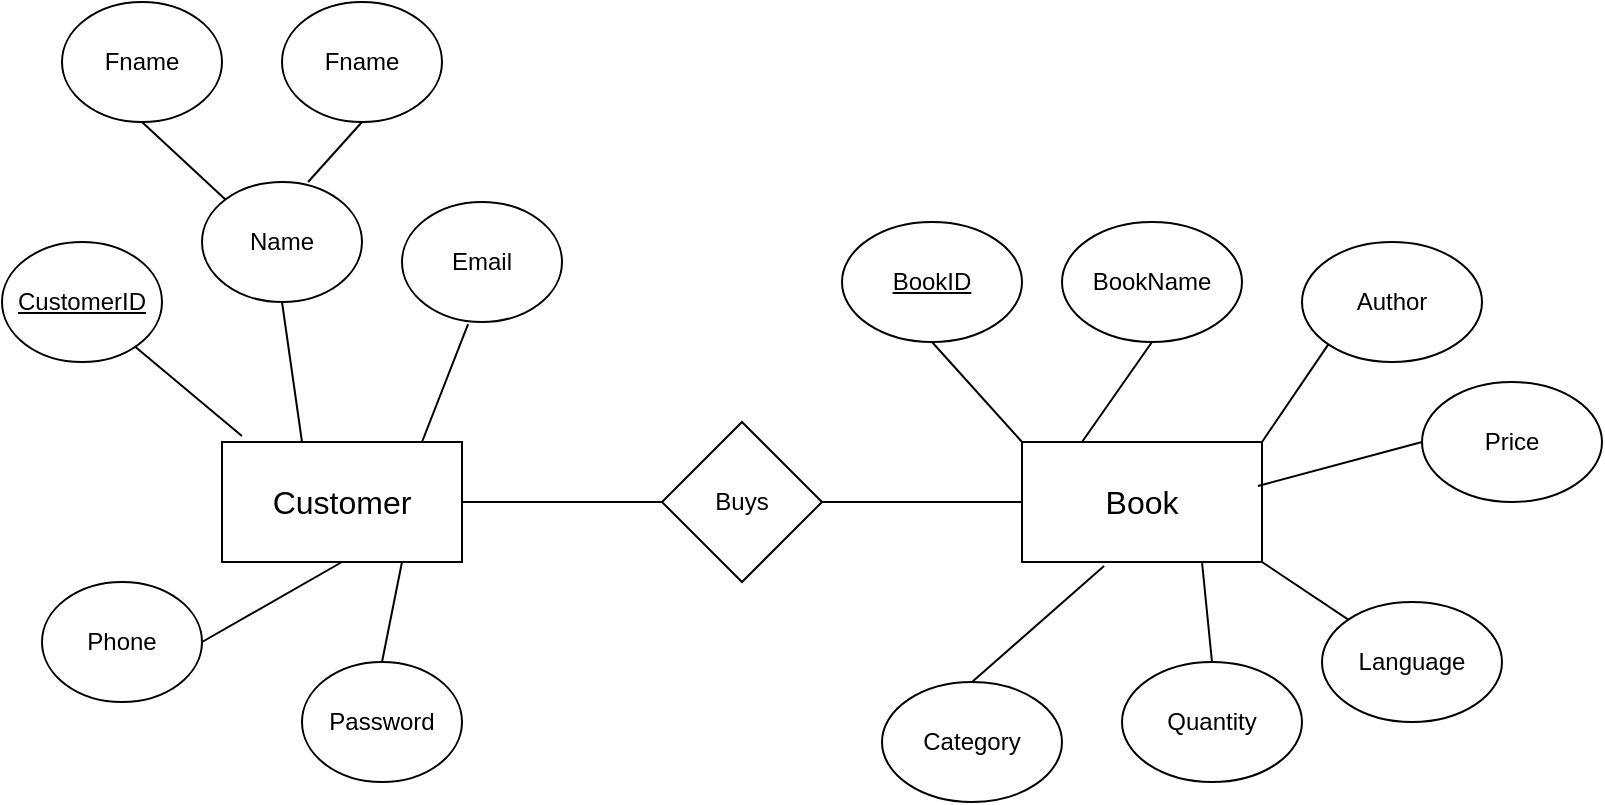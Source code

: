 <mxfile version="24.2.8" type="github">
  <diagram id="R2lEEEUBdFMjLlhIrx00" name="Page-1">
    <mxGraphModel dx="1434" dy="772" grid="1" gridSize="10" guides="1" tooltips="1" connect="1" arrows="1" fold="1" page="1" pageScale="1" pageWidth="850" pageHeight="1100" math="0" shadow="0" extFonts="Permanent Marker^https://fonts.googleapis.com/css?family=Permanent+Marker">
      <root>
        <mxCell id="0" />
        <mxCell id="1" parent="0" />
        <mxCell id="FoegT2T0JmAVWGkSSOV6-1" value="&lt;font style=&quot;font-size: 16px;&quot;&gt;Customer&lt;/font&gt;" style="rounded=0;whiteSpace=wrap;html=1;" vertex="1" parent="1">
          <mxGeometry x="120" y="270" width="120" height="60" as="geometry" />
        </mxCell>
        <mxCell id="FoegT2T0JmAVWGkSSOV6-2" value="&lt;font style=&quot;font-size: 16px;&quot;&gt;Book&lt;/font&gt;" style="rounded=0;whiteSpace=wrap;html=1;" vertex="1" parent="1">
          <mxGeometry x="520" y="270" width="120" height="60" as="geometry" />
        </mxCell>
        <mxCell id="FoegT2T0JmAVWGkSSOV6-3" value="" style="endArrow=none;html=1;rounded=0;exitX=0.083;exitY=-0.05;exitDx=0;exitDy=0;exitPerimeter=0;" edge="1" parent="1" source="FoegT2T0JmAVWGkSSOV6-1" target="FoegT2T0JmAVWGkSSOV6-8">
          <mxGeometry width="50" height="50" relative="1" as="geometry">
            <mxPoint x="140" y="270" as="sourcePoint" />
            <mxPoint x="110" y="210" as="targetPoint" />
          </mxGeometry>
        </mxCell>
        <mxCell id="FoegT2T0JmAVWGkSSOV6-4" value="" style="endArrow=none;html=1;rounded=0;entryX=0.5;entryY=1;entryDx=0;entryDy=0;" edge="1" parent="1" target="FoegT2T0JmAVWGkSSOV6-9">
          <mxGeometry width="50" height="50" relative="1" as="geometry">
            <mxPoint x="160" y="270" as="sourcePoint" />
            <mxPoint x="160" y="200" as="targetPoint" />
          </mxGeometry>
        </mxCell>
        <mxCell id="FoegT2T0JmAVWGkSSOV6-5" value="" style="endArrow=none;html=1;rounded=0;exitX=0.5;exitY=1;exitDx=0;exitDy=0;entryX=1;entryY=0.5;entryDx=0;entryDy=0;" edge="1" parent="1" source="FoegT2T0JmAVWGkSSOV6-1" target="FoegT2T0JmAVWGkSSOV6-15">
          <mxGeometry width="50" height="50" relative="1" as="geometry">
            <mxPoint x="185" y="270" as="sourcePoint" />
            <mxPoint x="90" y="370" as="targetPoint" />
          </mxGeometry>
        </mxCell>
        <mxCell id="FoegT2T0JmAVWGkSSOV6-6" value="" style="endArrow=none;html=1;rounded=0;entryX=0.413;entryY=1.017;entryDx=0;entryDy=0;entryPerimeter=0;" edge="1" parent="1" target="FoegT2T0JmAVWGkSSOV6-17">
          <mxGeometry width="50" height="50" relative="1" as="geometry">
            <mxPoint x="220" y="270" as="sourcePoint" />
            <mxPoint x="240" y="210" as="targetPoint" />
          </mxGeometry>
        </mxCell>
        <mxCell id="FoegT2T0JmAVWGkSSOV6-7" value="" style="endArrow=none;html=1;rounded=0;entryX=0.5;entryY=0;entryDx=0;entryDy=0;exitX=0.75;exitY=1;exitDx=0;exitDy=0;" edge="1" parent="1" source="FoegT2T0JmAVWGkSSOV6-1" target="FoegT2T0JmAVWGkSSOV6-16">
          <mxGeometry width="50" height="50" relative="1" as="geometry">
            <mxPoint x="240" y="300" as="sourcePoint" />
            <mxPoint x="300" y="270" as="targetPoint" />
          </mxGeometry>
        </mxCell>
        <mxCell id="FoegT2T0JmAVWGkSSOV6-8" value="&lt;u&gt;CustomerID&lt;/u&gt;" style="ellipse;whiteSpace=wrap;html=1;" vertex="1" parent="1">
          <mxGeometry x="10" y="170" width="80" height="60" as="geometry" />
        </mxCell>
        <mxCell id="FoegT2T0JmAVWGkSSOV6-9" value="Name" style="ellipse;whiteSpace=wrap;html=1;" vertex="1" parent="1">
          <mxGeometry x="110" y="140" width="80" height="60" as="geometry" />
        </mxCell>
        <mxCell id="FoegT2T0JmAVWGkSSOV6-10" value="" style="endArrow=none;html=1;rounded=0;exitX=0;exitY=0;exitDx=0;exitDy=0;entryX=0.5;entryY=1;entryDx=0;entryDy=0;" edge="1" parent="1" source="FoegT2T0JmAVWGkSSOV6-9" target="FoegT2T0JmAVWGkSSOV6-11">
          <mxGeometry width="50" height="50" relative="1" as="geometry">
            <mxPoint x="125" y="140" as="sourcePoint" />
            <mxPoint x="100" y="100" as="targetPoint" />
          </mxGeometry>
        </mxCell>
        <mxCell id="FoegT2T0JmAVWGkSSOV6-11" value="Fname" style="ellipse;whiteSpace=wrap;html=1;" vertex="1" parent="1">
          <mxGeometry x="40" y="50" width="80" height="60" as="geometry" />
        </mxCell>
        <mxCell id="FoegT2T0JmAVWGkSSOV6-12" value="Fname" style="ellipse;whiteSpace=wrap;html=1;" vertex="1" parent="1">
          <mxGeometry x="150" y="50" width="80" height="60" as="geometry" />
        </mxCell>
        <mxCell id="FoegT2T0JmAVWGkSSOV6-14" value="" style="endArrow=none;html=1;rounded=0;entryX=0.5;entryY=1;entryDx=0;entryDy=0;exitX=0.663;exitY=0;exitDx=0;exitDy=0;exitPerimeter=0;" edge="1" parent="1" source="FoegT2T0JmAVWGkSSOV6-9" target="FoegT2T0JmAVWGkSSOV6-12">
          <mxGeometry width="50" height="50" relative="1" as="geometry">
            <mxPoint x="160" y="150" as="sourcePoint" />
            <mxPoint x="210" y="100" as="targetPoint" />
          </mxGeometry>
        </mxCell>
        <mxCell id="FoegT2T0JmAVWGkSSOV6-15" value="Phone" style="ellipse;whiteSpace=wrap;html=1;" vertex="1" parent="1">
          <mxGeometry x="30" y="340" width="80" height="60" as="geometry" />
        </mxCell>
        <mxCell id="FoegT2T0JmAVWGkSSOV6-16" value="Password" style="ellipse;whiteSpace=wrap;html=1;" vertex="1" parent="1">
          <mxGeometry x="160" y="380" width="80" height="60" as="geometry" />
        </mxCell>
        <mxCell id="FoegT2T0JmAVWGkSSOV6-17" value="Email" style="ellipse;whiteSpace=wrap;html=1;" vertex="1" parent="1">
          <mxGeometry x="210" y="150" width="80" height="60" as="geometry" />
        </mxCell>
        <mxCell id="FoegT2T0JmAVWGkSSOV6-18" value="Buys" style="rhombus;whiteSpace=wrap;html=1;" vertex="1" parent="1">
          <mxGeometry x="340" y="260" width="80" height="80" as="geometry" />
        </mxCell>
        <mxCell id="FoegT2T0JmAVWGkSSOV6-19" value="" style="endArrow=none;html=1;rounded=0;exitX=1;exitY=0.5;exitDx=0;exitDy=0;entryX=0;entryY=0.5;entryDx=0;entryDy=0;" edge="1" parent="1" source="FoegT2T0JmAVWGkSSOV6-1" target="FoegT2T0JmAVWGkSSOV6-18">
          <mxGeometry width="50" height="50" relative="1" as="geometry">
            <mxPoint x="400" y="420" as="sourcePoint" />
            <mxPoint x="450" y="370" as="targetPoint" />
          </mxGeometry>
        </mxCell>
        <mxCell id="FoegT2T0JmAVWGkSSOV6-20" value="" style="endArrow=none;html=1;rounded=0;entryX=0;entryY=0.5;entryDx=0;entryDy=0;exitX=1;exitY=0.5;exitDx=0;exitDy=0;" edge="1" parent="1" source="FoegT2T0JmAVWGkSSOV6-18" target="FoegT2T0JmAVWGkSSOV6-2">
          <mxGeometry width="50" height="50" relative="1" as="geometry">
            <mxPoint x="400" y="420" as="sourcePoint" />
            <mxPoint x="450" y="370" as="targetPoint" />
          </mxGeometry>
        </mxCell>
        <mxCell id="FoegT2T0JmAVWGkSSOV6-21" value="&lt;u&gt;BookID&lt;/u&gt;" style="ellipse;whiteSpace=wrap;html=1;" vertex="1" parent="1">
          <mxGeometry x="430" y="160" width="90" height="60" as="geometry" />
        </mxCell>
        <mxCell id="FoegT2T0JmAVWGkSSOV6-22" value="Author" style="ellipse;whiteSpace=wrap;html=1;" vertex="1" parent="1">
          <mxGeometry x="660" y="170" width="90" height="60" as="geometry" />
        </mxCell>
        <mxCell id="FoegT2T0JmAVWGkSSOV6-23" value="Price" style="ellipse;whiteSpace=wrap;html=1;" vertex="1" parent="1">
          <mxGeometry x="720" y="240" width="90" height="60" as="geometry" />
        </mxCell>
        <mxCell id="FoegT2T0JmAVWGkSSOV6-24" value="BookName" style="ellipse;whiteSpace=wrap;html=1;" vertex="1" parent="1">
          <mxGeometry x="540" y="160" width="90" height="60" as="geometry" />
        </mxCell>
        <mxCell id="FoegT2T0JmAVWGkSSOV6-25" value="Quantity" style="ellipse;whiteSpace=wrap;html=1;" vertex="1" parent="1">
          <mxGeometry x="570" y="380" width="90" height="60" as="geometry" />
        </mxCell>
        <mxCell id="FoegT2T0JmAVWGkSSOV6-26" value="Language" style="ellipse;whiteSpace=wrap;html=1;" vertex="1" parent="1">
          <mxGeometry x="670" y="350" width="90" height="60" as="geometry" />
        </mxCell>
        <mxCell id="FoegT2T0JmAVWGkSSOV6-27" value="Category" style="ellipse;whiteSpace=wrap;html=1;" vertex="1" parent="1">
          <mxGeometry x="450" y="390" width="90" height="60" as="geometry" />
        </mxCell>
        <mxCell id="FoegT2T0JmAVWGkSSOV6-29" value="" style="endArrow=none;html=1;rounded=0;entryX=0.5;entryY=1;entryDx=0;entryDy=0;exitX=0;exitY=0;exitDx=0;exitDy=0;" edge="1" parent="1" source="FoegT2T0JmAVWGkSSOV6-2" target="FoegT2T0JmAVWGkSSOV6-21">
          <mxGeometry width="50" height="50" relative="1" as="geometry">
            <mxPoint x="460" y="290" as="sourcePoint" />
            <mxPoint x="510" y="240" as="targetPoint" />
          </mxGeometry>
        </mxCell>
        <mxCell id="FoegT2T0JmAVWGkSSOV6-30" value="" style="endArrow=none;html=1;rounded=0;entryX=0.5;entryY=1;entryDx=0;entryDy=0;exitX=0.25;exitY=0;exitDx=0;exitDy=0;" edge="1" parent="1" source="FoegT2T0JmAVWGkSSOV6-2" target="FoegT2T0JmAVWGkSSOV6-24">
          <mxGeometry width="50" height="50" relative="1" as="geometry">
            <mxPoint x="400" y="420" as="sourcePoint" />
            <mxPoint x="450" y="370" as="targetPoint" />
          </mxGeometry>
        </mxCell>
        <mxCell id="FoegT2T0JmAVWGkSSOV6-31" value="" style="endArrow=none;html=1;rounded=0;entryX=0;entryY=1;entryDx=0;entryDy=0;exitX=1;exitY=0;exitDx=0;exitDy=0;" edge="1" parent="1" source="FoegT2T0JmAVWGkSSOV6-2" target="FoegT2T0JmAVWGkSSOV6-22">
          <mxGeometry width="50" height="50" relative="1" as="geometry">
            <mxPoint x="620" y="290" as="sourcePoint" />
            <mxPoint x="670" y="240" as="targetPoint" />
          </mxGeometry>
        </mxCell>
        <mxCell id="FoegT2T0JmAVWGkSSOV6-32" value="" style="endArrow=none;html=1;rounded=0;entryX=0;entryY=0.5;entryDx=0;entryDy=0;exitX=0.983;exitY=0.367;exitDx=0;exitDy=0;exitPerimeter=0;" edge="1" parent="1" source="FoegT2T0JmAVWGkSSOV6-2" target="FoegT2T0JmAVWGkSSOV6-23">
          <mxGeometry width="50" height="50" relative="1" as="geometry">
            <mxPoint x="440" y="480" as="sourcePoint" />
            <mxPoint x="490" y="430" as="targetPoint" />
          </mxGeometry>
        </mxCell>
        <mxCell id="FoegT2T0JmAVWGkSSOV6-33" value="" style="endArrow=none;html=1;rounded=0;entryX=0;entryY=0;entryDx=0;entryDy=0;exitX=1;exitY=1;exitDx=0;exitDy=0;" edge="1" parent="1" source="FoegT2T0JmAVWGkSSOV6-2" target="FoegT2T0JmAVWGkSSOV6-26">
          <mxGeometry width="50" height="50" relative="1" as="geometry">
            <mxPoint x="490" y="510" as="sourcePoint" />
            <mxPoint x="540" y="460" as="targetPoint" />
          </mxGeometry>
        </mxCell>
        <mxCell id="FoegT2T0JmAVWGkSSOV6-34" value="" style="endArrow=none;html=1;rounded=0;entryX=0.75;entryY=1;entryDx=0;entryDy=0;exitX=0.5;exitY=0;exitDx=0;exitDy=0;" edge="1" parent="1" source="FoegT2T0JmAVWGkSSOV6-25" target="FoegT2T0JmAVWGkSSOV6-2">
          <mxGeometry width="50" height="50" relative="1" as="geometry">
            <mxPoint x="460" y="400" as="sourcePoint" />
            <mxPoint x="510" y="350" as="targetPoint" />
          </mxGeometry>
        </mxCell>
        <mxCell id="FoegT2T0JmAVWGkSSOV6-35" value="" style="endArrow=none;html=1;rounded=0;entryX=0.342;entryY=1.033;entryDx=0;entryDy=0;entryPerimeter=0;exitX=0.5;exitY=0;exitDx=0;exitDy=0;" edge="1" parent="1" source="FoegT2T0JmAVWGkSSOV6-27" target="FoegT2T0JmAVWGkSSOV6-2">
          <mxGeometry width="50" height="50" relative="1" as="geometry">
            <mxPoint x="460" y="410" as="sourcePoint" />
            <mxPoint x="510" y="360" as="targetPoint" />
          </mxGeometry>
        </mxCell>
      </root>
    </mxGraphModel>
  </diagram>
</mxfile>

